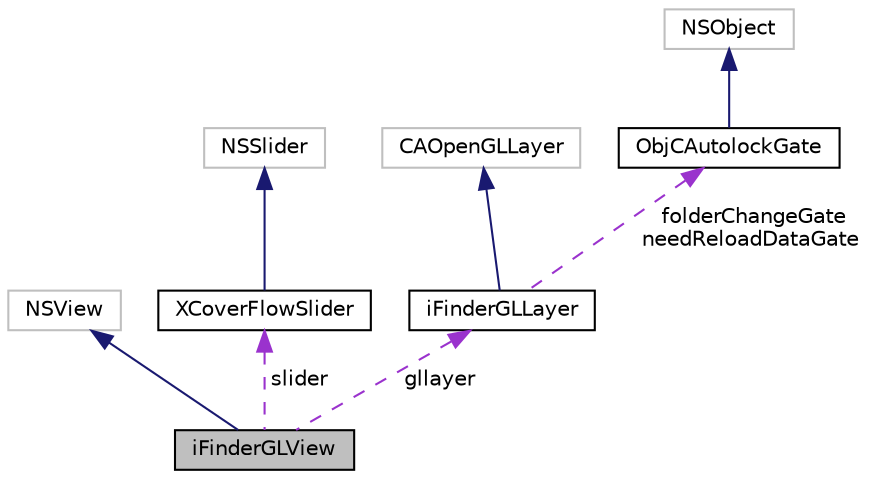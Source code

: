 digraph "iFinderGLView"
{
  edge [fontname="Helvetica",fontsize="10",labelfontname="Helvetica",labelfontsize="10"];
  node [fontname="Helvetica",fontsize="10",shape=record];
  Node1 [label="iFinderGLView",height=0.2,width=0.4,color="black", fillcolor="grey75", style="filled", fontcolor="black"];
  Node2 -> Node1 [dir="back",color="midnightblue",fontsize="10",style="solid",fontname="Helvetica"];
  Node2 [label="NSView",height=0.2,width=0.4,color="grey75", fillcolor="white", style="filled"];
  Node3 -> Node1 [dir="back",color="darkorchid3",fontsize="10",style="dashed",label=" slider" ,fontname="Helvetica"];
  Node3 [label="XCoverFlowSlider",height=0.2,width=0.4,color="black", fillcolor="white", style="filled",URL="$interface_x_cover_flow_slider.html"];
  Node4 -> Node3 [dir="back",color="midnightblue",fontsize="10",style="solid",fontname="Helvetica"];
  Node4 [label="NSSlider",height=0.2,width=0.4,color="grey75", fillcolor="white", style="filled"];
  Node5 -> Node1 [dir="back",color="darkorchid3",fontsize="10",style="dashed",label=" gllayer" ,fontname="Helvetica"];
  Node5 [label="iFinderGLLayer",height=0.2,width=0.4,color="black", fillcolor="white", style="filled",URL="$interfacei_finder_g_l_layer.html"];
  Node6 -> Node5 [dir="back",color="midnightblue",fontsize="10",style="solid",fontname="Helvetica"];
  Node6 [label="CAOpenGLLayer",height=0.2,width=0.4,color="grey75", fillcolor="white", style="filled"];
  Node7 -> Node5 [dir="back",color="darkorchid3",fontsize="10",style="dashed",label=" folderChangeGate\nneedReloadDataGate" ,fontname="Helvetica"];
  Node7 [label="ObjCAutolockGate",height=0.2,width=0.4,color="black", fillcolor="white", style="filled",URL="$interface_obj_c_autolock_gate.html"];
  Node8 -> Node7 [dir="back",color="midnightblue",fontsize="10",style="solid",fontname="Helvetica"];
  Node8 [label="NSObject",height=0.2,width=0.4,color="grey75", fillcolor="white", style="filled"];
}
